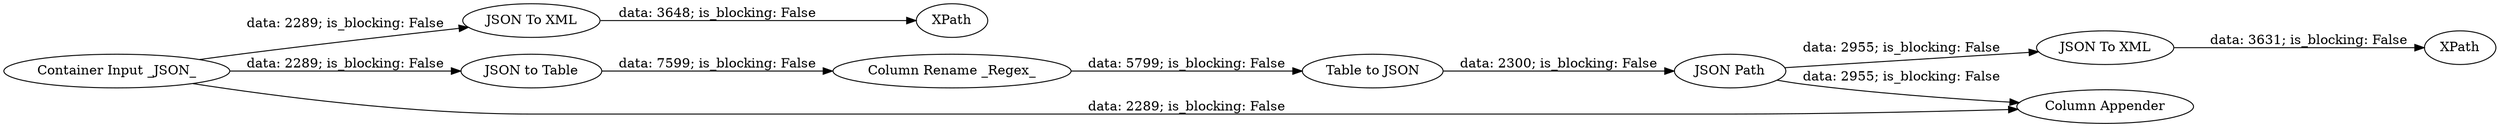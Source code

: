 digraph {
	"1609222284048133111_8" [label="Table to JSON"]
	"1609222284048133111_9" [label="Column Rename _Regex_"]
	"1609222284048133111_4" [label=XPath]
	"1609222284048133111_16" [label="JSON To XML"]
	"1609222284048133111_7" [label="JSON to Table"]
	"1609222284048133111_17" [label=XPath]
	"1609222284048133111_15" [label="Column Appender"]
	"1609222284048133111_5" [label="Container Input _JSON_"]
	"1609222284048133111_14" [label="JSON Path"]
	"1609222284048133111_6" [label="JSON To XML"]
	"1609222284048133111_5" -> "1609222284048133111_7" [label="data: 2289; is_blocking: False"]
	"1609222284048133111_6" -> "1609222284048133111_4" [label="data: 3631; is_blocking: False"]
	"1609222284048133111_8" -> "1609222284048133111_14" [label="data: 2300; is_blocking: False"]
	"1609222284048133111_5" -> "1609222284048133111_15" [label="data: 2289; is_blocking: False"]
	"1609222284048133111_16" -> "1609222284048133111_17" [label="data: 3648; is_blocking: False"]
	"1609222284048133111_5" -> "1609222284048133111_16" [label="data: 2289; is_blocking: False"]
	"1609222284048133111_7" -> "1609222284048133111_9" [label="data: 7599; is_blocking: False"]
	"1609222284048133111_14" -> "1609222284048133111_6" [label="data: 2955; is_blocking: False"]
	"1609222284048133111_9" -> "1609222284048133111_8" [label="data: 5799; is_blocking: False"]
	"1609222284048133111_14" -> "1609222284048133111_15" [label="data: 2955; is_blocking: False"]
	rankdir=LR
}
